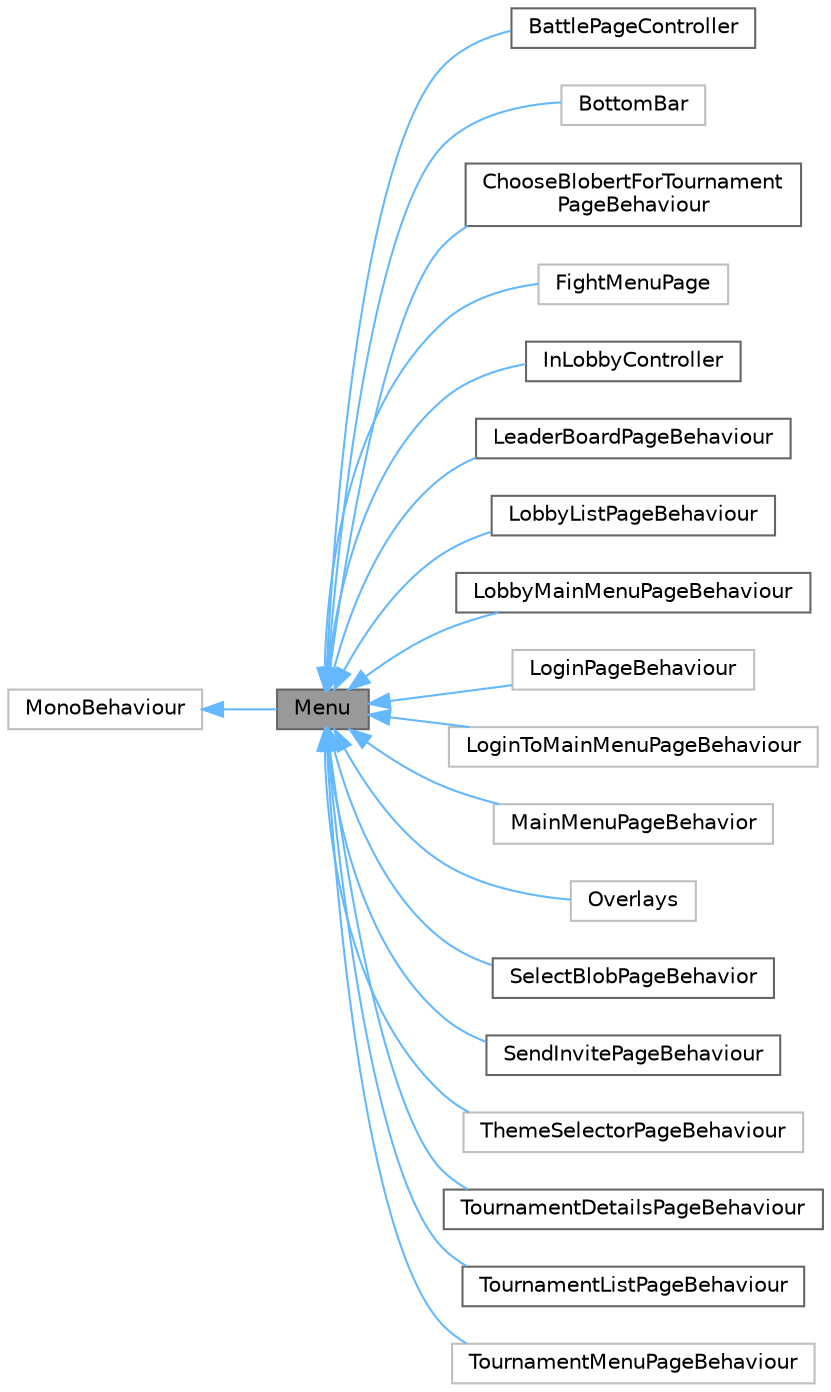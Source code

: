 digraph "Menu"
{
 // LATEX_PDF_SIZE
  bgcolor="transparent";
  edge [fontname=Helvetica,fontsize=10,labelfontname=Helvetica,labelfontsize=10];
  node [fontname=Helvetica,fontsize=10,shape=box,height=0.2,width=0.4];
  rankdir="LR";
  Node1 [id="Node000001",label="Menu",height=0.2,width=0.4,color="gray40", fillcolor="grey60", style="filled", fontcolor="black",tooltip=" "];
  Node2 -> Node1 [id="edge1_Node000001_Node000002",dir="back",color="steelblue1",style="solid",tooltip=" "];
  Node2 [id="Node000002",label="MonoBehaviour",height=0.2,width=0.4,color="grey75", fillcolor="white", style="filled",tooltip=" "];
  Node1 -> Node3 [id="edge2_Node000001_Node000003",dir="back",color="steelblue1",style="solid",tooltip=" "];
  Node3 [id="Node000003",label="BattlePageController",height=0.2,width=0.4,color="gray40", fillcolor="white", style="filled",URL="$class_battle_page_controller.html",tooltip="flow of one round"];
  Node1 -> Node4 [id="edge3_Node000001_Node000004",dir="back",color="steelblue1",style="solid",tooltip=" "];
  Node4 [id="Node000004",label="BottomBar",height=0.2,width=0.4,color="grey75", fillcolor="white", style="filled",URL="$class_bottom_bar.html",tooltip=" "];
  Node1 -> Node5 [id="edge4_Node000001_Node000005",dir="back",color="steelblue1",style="solid",tooltip=" "];
  Node5 [id="Node000005",label="ChooseBlobertForTournament\lPageBehaviour",height=0.2,width=0.4,color="gray40", fillcolor="white", style="filled",URL="$class_choose_blobert_for_tournament_page_behaviour.html",tooltip="This first of all should connect to the blob dex component, then when the LFG button is pressed it sh..."];
  Node1 -> Node6 [id="edge5_Node000001_Node000006",dir="back",color="steelblue1",style="solid",tooltip=" "];
  Node6 [id="Node000006",label="FightMenuPage",height=0.2,width=0.4,color="grey75", fillcolor="white", style="filled",URL="$class_fight_menu_page.html",tooltip=" "];
  Node1 -> Node7 [id="edge6_Node000001_Node000007",dir="back",color="steelblue1",style="solid",tooltip=" "];
  Node7 [id="Node000007",label="InLobbyController",height=0.2,width=0.4,color="gray40", fillcolor="white", style="filled",URL="$class_in_lobby_controller.html",tooltip="This is the lobby page, the user is only allowed here if the invite he sent or received has been acce..."];
  Node1 -> Node8 [id="edge7_Node000001_Node000008",dir="back",color="steelblue1",style="solid",tooltip=" "];
  Node8 [id="Node000008",label="LeaderBoardPageBehaviour",height=0.2,width=0.4,color="gray40", fillcolor="white", style="filled",URL="$class_leader_board_page_behaviour.html",tooltip="This page is done, the only thing that is theoretically missing is that when the user clicks on one o..."];
  Node1 -> Node9 [id="edge8_Node000001_Node000009",dir="back",color="steelblue1",style="solid",tooltip=" "];
  Node9 [id="Node000009",label="LobbyListPageBehaviour",height=0.2,width=0.4,color="gray40", fillcolor="white", style="filled",URL="$class_lobby_list_page_behaviour.html",tooltip="This should list all of the lobbies in their current states also should be able to update in real tim..."];
  Node1 -> Node10 [id="edge9_Node000001_Node000010",dir="back",color="steelblue1",style="solid",tooltip=" "];
  Node10 [id="Node000010",label="LobbyMainMenuPageBehaviour",height=0.2,width=0.4,color="gray40", fillcolor="white", style="filled",URL="$class_lobby_main_menu_page_behaviour.html",tooltip="Main Menu for the lobby nothing interesting here."];
  Node1 -> Node11 [id="edge10_Node000001_Node000011",dir="back",color="steelblue1",style="solid",tooltip=" "];
  Node11 [id="Node000011",label="LoginPageBehaviour",height=0.2,width=0.4,color="grey75", fillcolor="white", style="filled",URL="$class_login_page_behaviour.html",tooltip=" "];
  Node1 -> Node12 [id="edge11_Node000001_Node000012",dir="back",color="steelblue1",style="solid",tooltip=" "];
  Node12 [id="Node000012",label="LoginToMainMenuPageBehaviour",height=0.2,width=0.4,color="grey75", fillcolor="white", style="filled",URL="$class_login_to_main_menu_page_behaviour.html",tooltip=" "];
  Node1 -> Node13 [id="edge12_Node000001_Node000013",dir="back",color="steelblue1",style="solid",tooltip=" "];
  Node13 [id="Node000013",label="MainMenuPageBehavior",height=0.2,width=0.4,color="grey75", fillcolor="white", style="filled",URL="$class_main_menu_page_behavior.html",tooltip=" "];
  Node1 -> Node14 [id="edge13_Node000001_Node000014",dir="back",color="steelblue1",style="solid",tooltip=" "];
  Node14 [id="Node000014",label="Overlays",height=0.2,width=0.4,color="grey75", fillcolor="white", style="filled",URL="$class_overlays.html",tooltip=" "];
  Node1 -> Node15 [id="edge14_Node000001_Node000015",dir="back",color="steelblue1",style="solid",tooltip=" "];
  Node15 [id="Node000015",label="SelectBlobPageBehavior",height=0.2,width=0.4,color="gray40", fillcolor="white", style="filled",URL="$class_select_blob_page_behavior.html",tooltip="This page should only comtaint the blobert dex component and becasue its a componnent all the logic o..."];
  Node1 -> Node16 [id="edge15_Node000001_Node000016",dir="back",color="steelblue1",style="solid",tooltip=" "];
  Node16 [id="Node000016",label="SendInvitePageBehaviour",height=0.2,width=0.4,color="gray40", fillcolor="white", style="filled",URL="$class_send_invite_page_behaviour.html",tooltip="This class is responsible for creating a lobby page for the player to invite other players to play wi..."];
  Node1 -> Node17 [id="edge16_Node000001_Node000017",dir="back",color="steelblue1",style="solid",tooltip=" "];
  Node17 [id="Node000017",label="ThemeSelectorPageBehaviour",height=0.2,width=0.4,color="grey75", fillcolor="white", style="filled",URL="$class_theme_selector_page_behaviour.html",tooltip=" "];
  Node1 -> Node18 [id="edge17_Node000001_Node000018",dir="back",color="steelblue1",style="solid",tooltip=" "];
  Node18 [id="Node000018",label="TournamentDetailsPageBehaviour",height=0.2,width=0.4,color="gray40", fillcolor="white", style="filled",URL="$class_tournament_details_page_behaviour.html",tooltip="Not too sure what is going on so this will be need to look at."];
  Node1 -> Node19 [id="edge18_Node000001_Node000019",dir="back",color="steelblue1",style="solid",tooltip=" "];
  Node19 [id="Node000019",label="TournamentListPageBehaviour",height=0.2,width=0.4,color="gray40", fillcolor="white", style="filled",URL="$class_tournament_list_page_behaviour.html",tooltip="Listing all the tournaments, the logic is allready all done i think this page is over maybe just give..."];
  Node1 -> Node20 [id="edge19_Node000001_Node000020",dir="back",color="steelblue1",style="solid",tooltip=" "];
  Node20 [id="Node000020",label="TournamentMenuPageBehaviour",height=0.2,width=0.4,color="grey75", fillcolor="white", style="filled",URL="$class_tournament_menu_page_behaviour.html",tooltip=" "];
}
